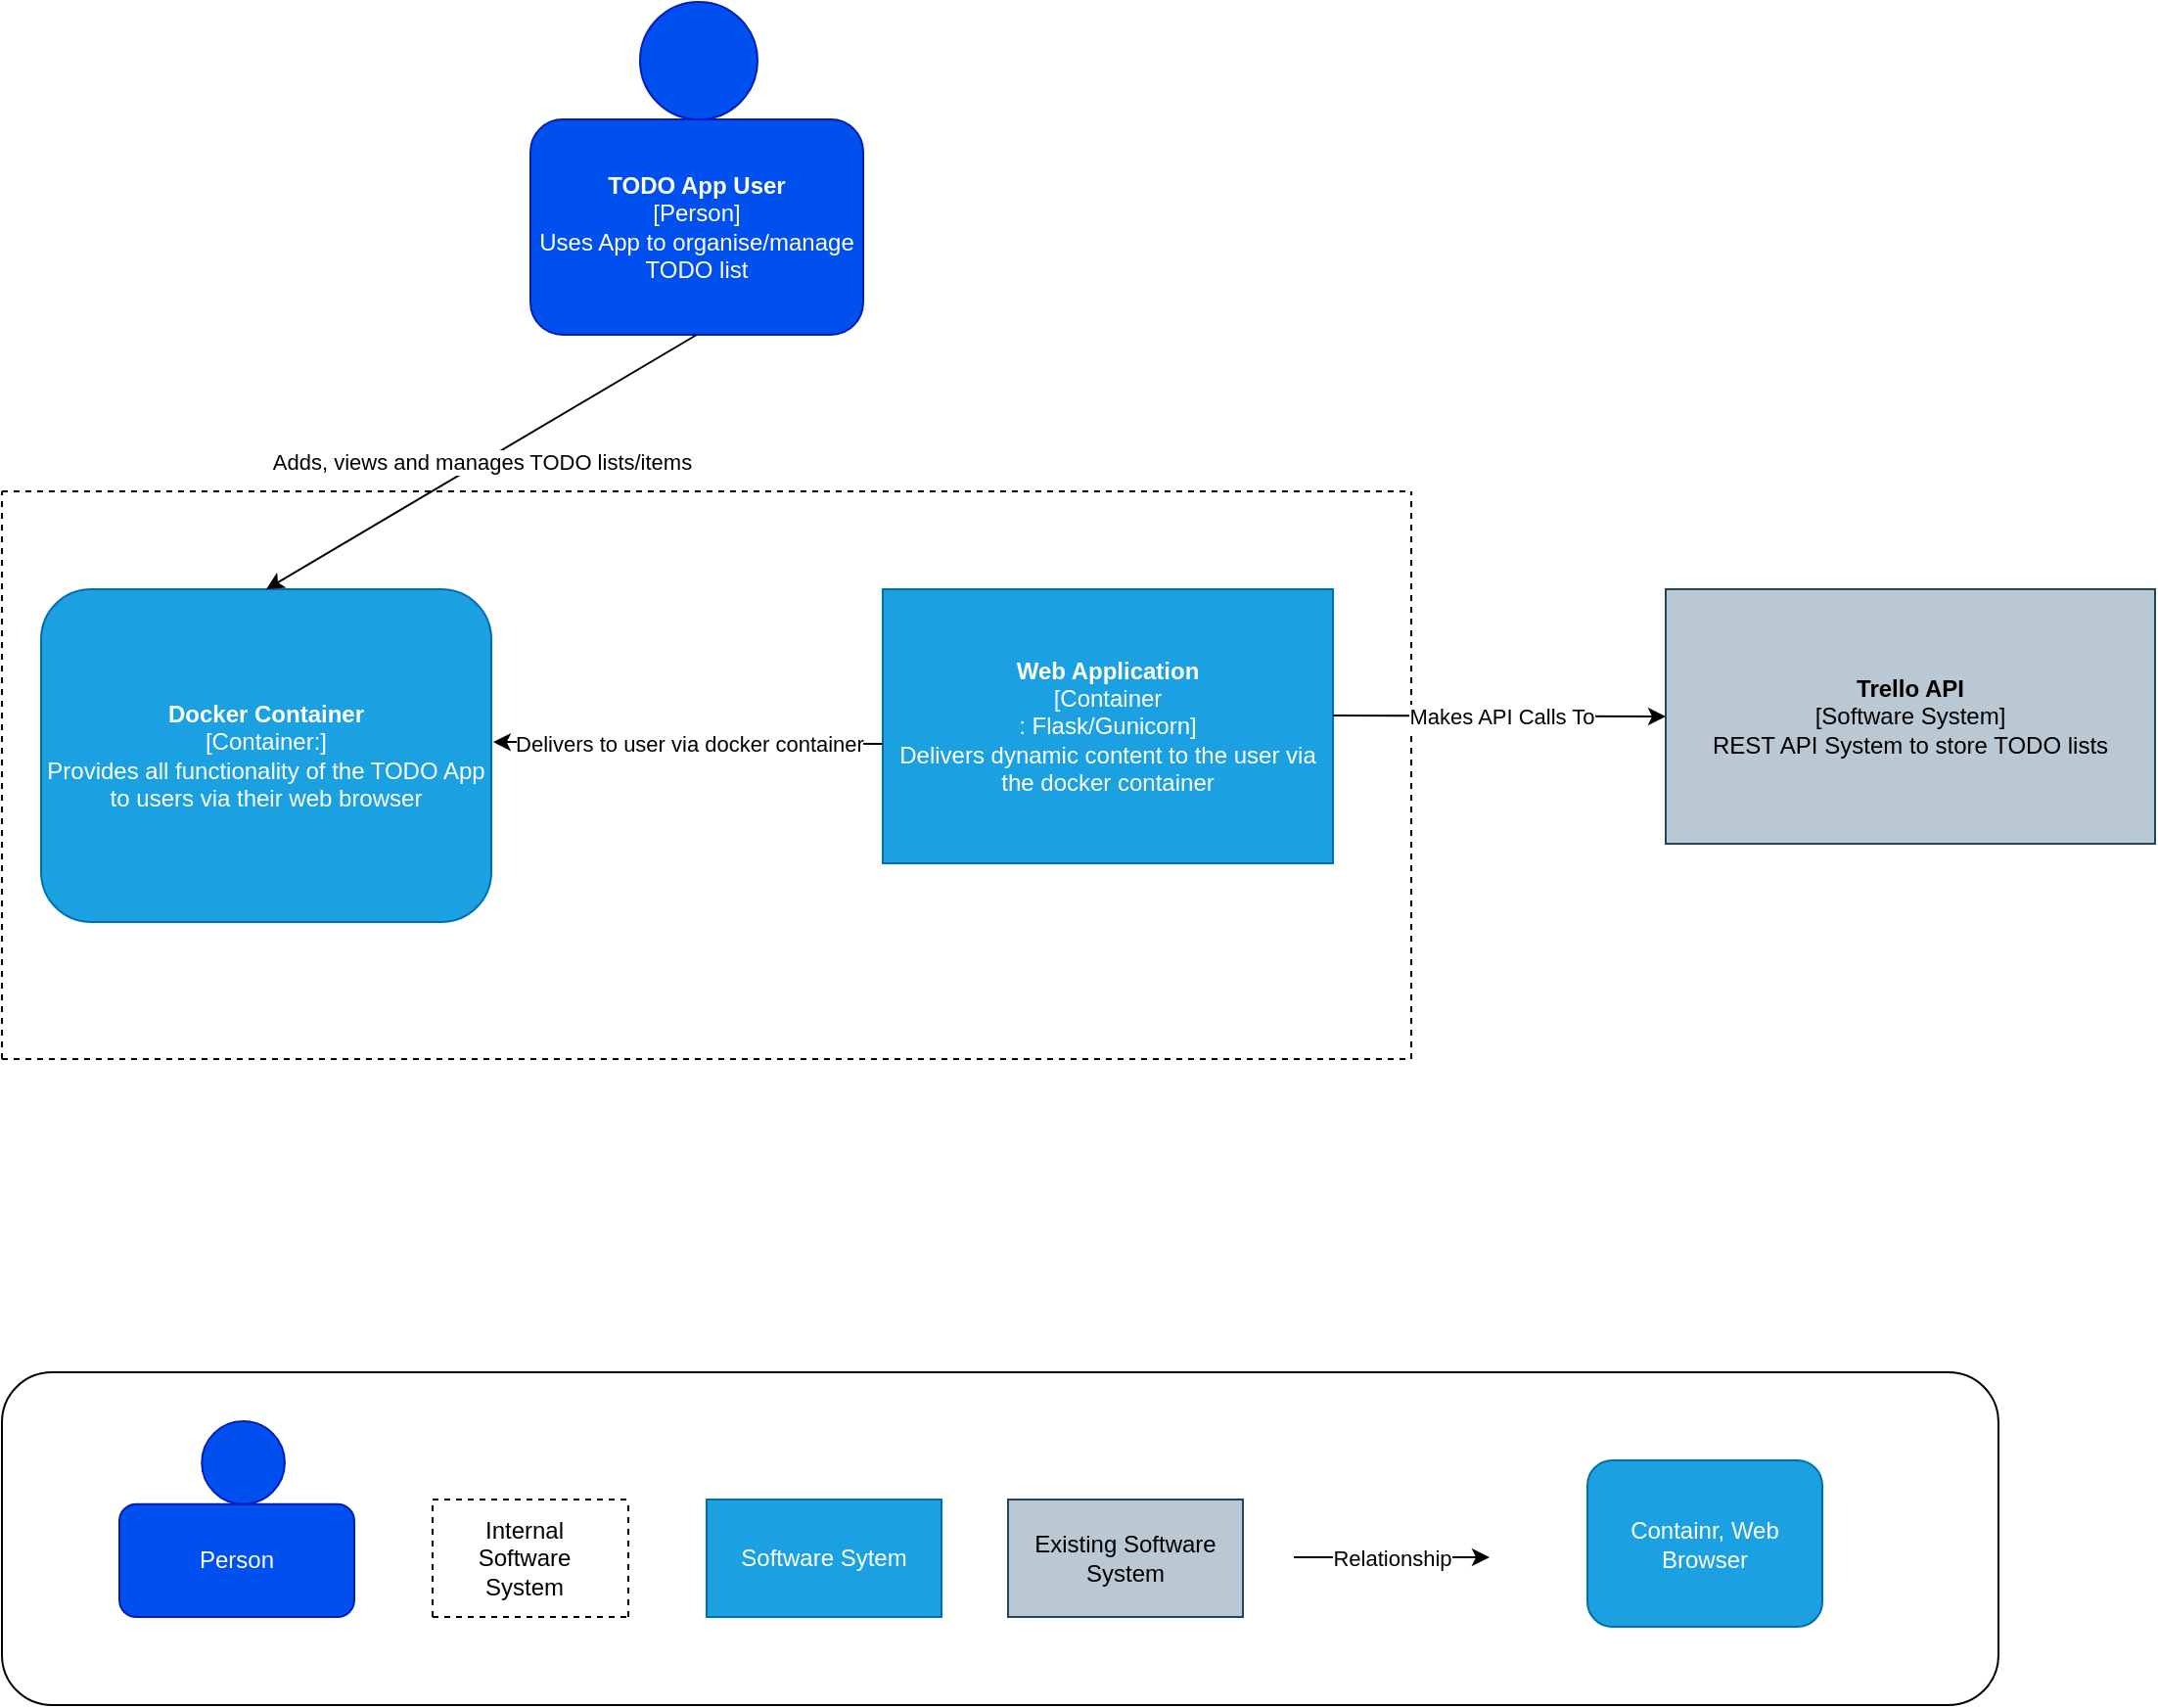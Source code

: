 <mxfile pages="2">
    <diagram id="dkHNdPPTWpZXWv9aXYBQ" name="Page-1">
        <mxGraphModel dx="1469" dy="313" grid="1" gridSize="10" guides="1" tooltips="1" connect="1" arrows="1" fold="1" page="1" pageScale="1" pageWidth="827" pageHeight="1169" math="0" shadow="0">
            <root>
                <mxCell id="0"/>
                <mxCell id="1" parent="0"/>
                <mxCell id="4cQ14AEPKGNcAOL0g5Nu-1" value="" style="group" parent="1" vertex="1" connectable="0">
                    <mxGeometry x="-290" y="20" width="170" height="170" as="geometry"/>
                </mxCell>
                <mxCell id="4cQ14AEPKGNcAOL0g5Nu-2" value="" style="ellipse;whiteSpace=wrap;html=1;aspect=fixed;fillColor=#0050ef;strokeColor=#001DBC;fontColor=#ffffff;" parent="4cQ14AEPKGNcAOL0g5Nu-1" vertex="1">
                    <mxGeometry x="56" width="60" height="60" as="geometry"/>
                </mxCell>
                <mxCell id="4cQ14AEPKGNcAOL0g5Nu-3" value="&lt;div&gt;&lt;b&gt;TODO App User&lt;/b&gt;&lt;br&gt;&lt;/div&gt;&lt;div&gt;[Person]&lt;/div&gt;&lt;div&gt;Uses App to organise/manage TODO list&lt;br&gt;&lt;/div&gt;" style="rounded=1;whiteSpace=wrap;html=1;fillColor=#0050ef;strokeColor=#001DBC;fontColor=#ffffff;" parent="4cQ14AEPKGNcAOL0g5Nu-1" vertex="1">
                    <mxGeometry y="60" width="170" height="110" as="geometry"/>
                </mxCell>
                <mxCell id="4cQ14AEPKGNcAOL0g5Nu-4" value="&lt;div&gt;&lt;b&gt;Web Application&lt;/b&gt;&lt;/div&gt;&lt;div&gt;[Container&lt;br&gt;&lt;/div&gt;&lt;div&gt;: Flask/Gunicorn]&lt;/div&gt;&lt;div&gt;Delivers dynamic content to the user via the docker container&lt;br&gt;&lt;/div&gt;" style="rounded=0;whiteSpace=wrap;html=1;fillColor=#1ba1e2;strokeColor=#006EAF;fontColor=#ffffff;" parent="1" vertex="1">
                    <mxGeometry x="-110" y="320" width="230" height="140" as="geometry"/>
                </mxCell>
                <mxCell id="4cQ14AEPKGNcAOL0g5Nu-6" value="&lt;div&gt;&lt;b&gt;Trello API&lt;/b&gt;&lt;/div&gt;&lt;div&gt;[Software System]&lt;/div&gt;&lt;div&gt;REST API System to store TODO lists&lt;br&gt;&lt;/div&gt;" style="rounded=0;whiteSpace=wrap;html=1;fillColor=#bac8d3;strokeColor=#23445d;" parent="1" vertex="1">
                    <mxGeometry x="290" y="320" width="250" height="130" as="geometry"/>
                </mxCell>
                <mxCell id="4cQ14AEPKGNcAOL0g5Nu-9" value="&lt;div&gt;&lt;b&gt;Docker Container&lt;/b&gt;&lt;/div&gt;&lt;div&gt;[Container:]&lt;/div&gt;&lt;div&gt;Provides all functionality of the TODO App to users via their web browser&lt;br&gt;&lt;/div&gt;" style="rounded=1;whiteSpace=wrap;html=1;fillColor=#1ba1e2;strokeColor=#006EAF;fontColor=#ffffff;" parent="1" vertex="1">
                    <mxGeometry x="-540" y="320" width="230" height="170" as="geometry"/>
                </mxCell>
                <mxCell id="4cQ14AEPKGNcAOL0g5Nu-13" value="" style="endArrow=none;dashed=1;html=1;" parent="1" edge="1">
                    <mxGeometry width="50" height="50" relative="1" as="geometry">
                        <mxPoint x="-560" y="270" as="sourcePoint"/>
                        <mxPoint x="160" y="270" as="targetPoint"/>
                    </mxGeometry>
                </mxCell>
                <mxCell id="4cQ14AEPKGNcAOL0g5Nu-14" value="" style="endArrow=none;dashed=1;html=1;" parent="1" edge="1">
                    <mxGeometry width="50" height="50" relative="1" as="geometry">
                        <mxPoint x="-560" y="560" as="sourcePoint"/>
                        <mxPoint x="160" y="560" as="targetPoint"/>
                    </mxGeometry>
                </mxCell>
                <mxCell id="4cQ14AEPKGNcAOL0g5Nu-15" value="" style="endArrow=none;dashed=1;html=1;" parent="1" edge="1">
                    <mxGeometry width="50" height="50" relative="1" as="geometry">
                        <mxPoint x="-560" y="560" as="sourcePoint"/>
                        <mxPoint x="-560" y="270" as="targetPoint"/>
                    </mxGeometry>
                </mxCell>
                <mxCell id="4cQ14AEPKGNcAOL0g5Nu-16" value="" style="endArrow=none;dashed=1;html=1;" parent="1" edge="1">
                    <mxGeometry width="50" height="50" relative="1" as="geometry">
                        <mxPoint x="160" y="560" as="sourcePoint"/>
                        <mxPoint x="160" y="270" as="targetPoint"/>
                    </mxGeometry>
                </mxCell>
                <mxCell id="4cQ14AEPKGNcAOL0g5Nu-17" value="" style="endArrow=classic;html=1;entryX=0;entryY=0.5;entryDx=0;entryDy=0;" parent="1" target="4cQ14AEPKGNcAOL0g5Nu-6" edge="1">
                    <mxGeometry relative="1" as="geometry">
                        <mxPoint x="120" y="384.5" as="sourcePoint"/>
                        <mxPoint x="220" y="384.5" as="targetPoint"/>
                    </mxGeometry>
                </mxCell>
                <mxCell id="4cQ14AEPKGNcAOL0g5Nu-18" value="Makes API Calls To" style="edgeLabel;resizable=0;html=1;align=center;verticalAlign=middle;" parent="4cQ14AEPKGNcAOL0g5Nu-17" connectable="0" vertex="1">
                    <mxGeometry relative="1" as="geometry">
                        <mxPoint x="1" as="offset"/>
                    </mxGeometry>
                </mxCell>
                <mxCell id="4cQ14AEPKGNcAOL0g5Nu-38" value="" style="endArrow=classic;html=1;exitX=0;exitY=0.564;exitDx=0;exitDy=0;exitPerimeter=0;entryX=1.004;entryY=0.459;entryDx=0;entryDy=0;entryPerimeter=0;" parent="1" source="4cQ14AEPKGNcAOL0g5Nu-4" target="4cQ14AEPKGNcAOL0g5Nu-9" edge="1">
                    <mxGeometry relative="1" as="geometry">
                        <mxPoint x="-150" y="400" as="sourcePoint"/>
                        <mxPoint x="-270" y="398" as="targetPoint"/>
                    </mxGeometry>
                </mxCell>
                <mxCell id="4cQ14AEPKGNcAOL0g5Nu-39" value="Delivers to user via docker container" style="edgeLabel;resizable=0;html=1;align=center;verticalAlign=middle;" parent="4cQ14AEPKGNcAOL0g5Nu-38" connectable="0" vertex="1">
                    <mxGeometry relative="1" as="geometry">
                        <mxPoint as="offset"/>
                    </mxGeometry>
                </mxCell>
                <mxCell id="4cQ14AEPKGNcAOL0g5Nu-24" value="" style="rounded=1;whiteSpace=wrap;html=1;" parent="1" vertex="1">
                    <mxGeometry x="-560" y="720" width="1020" height="170" as="geometry"/>
                </mxCell>
                <mxCell id="4cQ14AEPKGNcAOL0g5Nu-25" value="" style="group" parent="1" vertex="1" connectable="0">
                    <mxGeometry x="-500" y="745" width="140" height="120" as="geometry"/>
                </mxCell>
                <mxCell id="4cQ14AEPKGNcAOL0g5Nu-26" value="" style="ellipse;whiteSpace=wrap;html=1;aspect=fixed;fillColor=#0050ef;strokeColor=#001DBC;fontColor=#ffffff;" parent="4cQ14AEPKGNcAOL0g5Nu-25" vertex="1">
                    <mxGeometry x="42.118" width="42.353" height="42.353" as="geometry"/>
                </mxCell>
                <mxCell id="4cQ14AEPKGNcAOL0g5Nu-27" value="Person" style="rounded=1;whiteSpace=wrap;html=1;fillColor=#0050ef;strokeColor=#001DBC;fontColor=#ffffff;" parent="4cQ14AEPKGNcAOL0g5Nu-25" vertex="1">
                    <mxGeometry y="42.35" width="120" height="57.65" as="geometry"/>
                </mxCell>
                <mxCell id="4cQ14AEPKGNcAOL0g5Nu-28" value="" style="group" parent="1" vertex="1" connectable="0">
                    <mxGeometry x="-340" y="785" width="100" height="60" as="geometry"/>
                </mxCell>
                <mxCell id="4cQ14AEPKGNcAOL0g5Nu-29" value="" style="endArrow=none;dashed=1;html=1;" parent="4cQ14AEPKGNcAOL0g5Nu-28" edge="1">
                    <mxGeometry width="50" height="50" relative="1" as="geometry">
                        <mxPoint as="sourcePoint"/>
                        <mxPoint x="100" as="targetPoint"/>
                        <Array as="points">
                            <mxPoint/>
                        </Array>
                    </mxGeometry>
                </mxCell>
                <mxCell id="4cQ14AEPKGNcAOL0g5Nu-30" value="" style="endArrow=none;dashed=1;html=1;" parent="4cQ14AEPKGNcAOL0g5Nu-28" edge="1">
                    <mxGeometry width="50" height="50" relative="1" as="geometry">
                        <mxPoint x="100" y="60" as="sourcePoint"/>
                        <mxPoint x="100" as="targetPoint"/>
                        <Array as="points"/>
                    </mxGeometry>
                </mxCell>
                <mxCell id="4cQ14AEPKGNcAOL0g5Nu-31" value="" style="endArrow=none;dashed=1;html=1;" parent="4cQ14AEPKGNcAOL0g5Nu-28" edge="1">
                    <mxGeometry width="50" height="50" relative="1" as="geometry">
                        <mxPoint y="60" as="sourcePoint"/>
                        <mxPoint x="100" y="60" as="targetPoint"/>
                        <Array as="points">
                            <mxPoint y="60"/>
                        </Array>
                    </mxGeometry>
                </mxCell>
                <mxCell id="4cQ14AEPKGNcAOL0g5Nu-32" value="" style="endArrow=none;dashed=1;html=1;" parent="4cQ14AEPKGNcAOL0g5Nu-28" edge="1">
                    <mxGeometry width="50" height="50" relative="1" as="geometry">
                        <mxPoint y="60" as="sourcePoint"/>
                        <mxPoint as="targetPoint"/>
                        <Array as="points"/>
                    </mxGeometry>
                </mxCell>
                <mxCell id="4cQ14AEPKGNcAOL0g5Nu-33" value="Software Sytem" style="rounded=0;whiteSpace=wrap;html=1;fillColor=#1ba1e2;strokeColor=#006EAF;fontColor=#ffffff;" parent="1" vertex="1">
                    <mxGeometry x="-200" y="785" width="120" height="60" as="geometry"/>
                </mxCell>
                <mxCell id="4cQ14AEPKGNcAOL0g5Nu-34" value="Existing Software System" style="rounded=0;whiteSpace=wrap;html=1;fillColor=#bac8d3;strokeColor=#23445d;" parent="1" vertex="1">
                    <mxGeometry x="-46" y="785" width="120" height="60" as="geometry"/>
                </mxCell>
                <mxCell id="4cQ14AEPKGNcAOL0g5Nu-35" value="" style="endArrow=classic;html=1;" parent="1" edge="1">
                    <mxGeometry x="-516" y="720" as="geometry">
                        <mxPoint x="100" y="814.5" as="sourcePoint"/>
                        <mxPoint x="200" y="814.5" as="targetPoint"/>
                    </mxGeometry>
                </mxCell>
                <mxCell id="4cQ14AEPKGNcAOL0g5Nu-36" value="Relationship" style="edgeLabel;resizable=0;html=1;align=center;verticalAlign=middle;" parent="4cQ14AEPKGNcAOL0g5Nu-35" connectable="0" vertex="1">
                    <mxGeometry relative="1" as="geometry"/>
                </mxCell>
                <mxCell id="4cQ14AEPKGNcAOL0g5Nu-37" value="Internal Software System" style="text;html=1;strokeColor=none;fillColor=none;align=center;verticalAlign=middle;whiteSpace=wrap;rounded=0;" parent="1" vertex="1">
                    <mxGeometry x="-313" y="805" width="40" height="20" as="geometry"/>
                </mxCell>
                <mxCell id="4cQ14AEPKGNcAOL0g5Nu-40" value="Containr, Web Browser" style="rounded=1;whiteSpace=wrap;html=1;fillColor=#1ba1e2;strokeColor=#006EAF;fontColor=#ffffff;" parent="1" vertex="1">
                    <mxGeometry x="250" y="765" width="120" height="85" as="geometry"/>
                </mxCell>
                <mxCell id="4cQ14AEPKGNcAOL0g5Nu-41" value="" style="endArrow=classic;html=1;exitX=0.5;exitY=1;exitDx=0;exitDy=0;entryX=0.5;entryY=0;entryDx=0;entryDy=0;" parent="1" source="4cQ14AEPKGNcAOL0g5Nu-3" target="4cQ14AEPKGNcAOL0g5Nu-9" edge="1">
                    <mxGeometry relative="1" as="geometry">
                        <mxPoint x="-230" y="240" as="sourcePoint"/>
                        <mxPoint x="-130" y="240" as="targetPoint"/>
                    </mxGeometry>
                </mxCell>
                <mxCell id="4cQ14AEPKGNcAOL0g5Nu-42" value="Adds, views and manages TODO lists/items" style="edgeLabel;resizable=0;html=1;align=center;verticalAlign=middle;" parent="4cQ14AEPKGNcAOL0g5Nu-41" connectable="0" vertex="1">
                    <mxGeometry relative="1" as="geometry"/>
                </mxCell>
            </root>
        </mxGraphModel>
    </diagram>
    <diagram id="AbyTnb3ERhHMn_pa4dGo" name="Page-2">
        <mxGraphModel dx="1469" dy="313" grid="1" gridSize="10" guides="1" tooltips="1" connect="1" arrows="1" fold="1" page="1" pageScale="1" pageWidth="827" pageHeight="1169" math="0" shadow="0">
            <root>
                <mxCell id="pgOKWbctN6__go5a5KIf-0"/>
                <mxCell id="pgOKWbctN6__go5a5KIf-1" parent="pgOKWbctN6__go5a5KIf-0"/>
                <mxCell id="O82plFW92IaLs6hFWdGC-0" value="&lt;div&gt;&lt;b&gt;Single Page Application&lt;/b&gt;&lt;/div&gt;&lt;div&gt;[Container:]&lt;/div&gt;&lt;div&gt;Provides all functionality of the TODO App to users via their web browser&lt;br&gt;&lt;/div&gt;" style="rounded=1;whiteSpace=wrap;html=1;fillColor=#1ba1e2;strokeColor=#006EAF;fontColor=#ffffff;" parent="pgOKWbctN6__go5a5KIf-1" vertex="1">
                    <mxGeometry x="-760" y="30" width="200" height="150" as="geometry"/>
                </mxCell>
                <mxCell id="O82plFW92IaLs6hFWdGC-1" value="&lt;div&gt;&lt;b&gt;TODO List Controller&lt;/b&gt;&lt;/div&gt;&lt;div&gt;[Component: Flask/Gunicorn]&lt;/div&gt;&lt;div&gt;Provides users with their list of TODO items&lt;br&gt;&lt;/div&gt;" style="rounded=0;whiteSpace=wrap;html=1;fillColor=#b1ddf0;strokeColor=#10739e;" parent="pgOKWbctN6__go5a5KIf-1" vertex="1">
                    <mxGeometry x="-760" y="270" width="220" height="120" as="geometry"/>
                </mxCell>
                <mxCell id="O82plFW92IaLs6hFWdGC-2" value="&lt;div&gt;&lt;b&gt;Trello API Controller&lt;/b&gt;&lt;/div&gt;&lt;div&gt;[Component: Python]&lt;/div&gt;&lt;div&gt;Sends and receives TODO lists to/from Trello API&lt;br&gt;&lt;/div&gt;" style="rounded=0;whiteSpace=wrap;html=1;fillColor=#b1ddf0;strokeColor=#10739e;" parent="pgOKWbctN6__go5a5KIf-1" vertex="1">
                    <mxGeometry x="-450" y="270" width="220" height="120" as="geometry"/>
                </mxCell>
                <mxCell id="2CTs9u-8DciM8nVV44fE-0" value="&lt;div&gt;&lt;b&gt;Trello API&lt;/b&gt;&lt;/div&gt;&lt;div&gt;[Software System]&lt;/div&gt;&lt;div&gt;REST API System to store TODO lists&lt;br&gt;&lt;/div&gt;" style="rounded=0;whiteSpace=wrap;html=1;fillColor=#bac8d3;strokeColor=#23445d;" parent="pgOKWbctN6__go5a5KIf-1" vertex="1">
                    <mxGeometry x="-90" y="260" width="250" height="130" as="geometry"/>
                </mxCell>
                <mxCell id="2CTs9u-8DciM8nVV44fE-1" value="" style="endArrow=classic;html=1;entryX=0;entryY=0.5;entryDx=0;entryDy=0;exitX=1.005;exitY=0.45;exitDx=0;exitDy=0;exitPerimeter=0;" parent="pgOKWbctN6__go5a5KIf-1" source="O82plFW92IaLs6hFWdGC-2" target="2CTs9u-8DciM8nVV44fE-0" edge="1">
                    <mxGeometry relative="1" as="geometry">
                        <mxPoint x="-200" y="325" as="sourcePoint"/>
                        <mxPoint x="-140" y="324.5" as="targetPoint"/>
                    </mxGeometry>
                </mxCell>
                <mxCell id="2CTs9u-8DciM8nVV44fE-2" value="Makes API Calls to&lt;br&gt;[&lt;font style=&quot;font-size: 10px&quot;&gt;JSON/HTTPS&lt;/font&gt;]" style="edgeLabel;resizable=0;html=1;align=center;verticalAlign=middle;" parent="2CTs9u-8DciM8nVV44fE-1" connectable="0" vertex="1">
                    <mxGeometry relative="1" as="geometry">
                        <mxPoint as="offset"/>
                    </mxGeometry>
                </mxCell>
                <mxCell id="2CTs9u-8DciM8nVV44fE-3" value="" style="endArrow=classic;html=1;exitX=0.5;exitY=1;exitDx=0;exitDy=0;entryX=0.459;entryY=0.008;entryDx=0;entryDy=0;entryPerimeter=0;" parent="pgOKWbctN6__go5a5KIf-1" source="O82plFW92IaLs6hFWdGC-0" target="O82plFW92IaLs6hFWdGC-1" edge="1">
                    <mxGeometry relative="1" as="geometry">
                        <mxPoint x="-660.5" y="200" as="sourcePoint"/>
                        <mxPoint x="-660.5" y="260" as="targetPoint"/>
                    </mxGeometry>
                </mxCell>
                <mxCell id="2CTs9u-8DciM8nVV44fE-4" value="Makes HTTP Calls to" style="edgeLabel;resizable=0;html=1;align=center;verticalAlign=middle;" parent="2CTs9u-8DciM8nVV44fE-3" connectable="0" vertex="1">
                    <mxGeometry relative="1" as="geometry"/>
                </mxCell>
                <mxCell id="2CTs9u-8DciM8nVV44fE-5" value="" style="endArrow=classic;html=1;exitX=1;exitY=0.5;exitDx=0;exitDy=0;" parent="pgOKWbctN6__go5a5KIf-1" source="O82plFW92IaLs6hFWdGC-1" edge="1">
                    <mxGeometry relative="1" as="geometry">
                        <mxPoint x="-520" y="329.5" as="sourcePoint"/>
                        <mxPoint x="-450" y="330" as="targetPoint"/>
                    </mxGeometry>
                </mxCell>
                <mxCell id="2CTs9u-8DciM8nVV44fE-6" value="Uses" style="edgeLabel;resizable=0;html=1;align=center;verticalAlign=middle;" parent="2CTs9u-8DciM8nVV44fE-5" connectable="0" vertex="1">
                    <mxGeometry relative="1" as="geometry"/>
                </mxCell>
                <mxCell id="2CTs9u-8DciM8nVV44fE-7" value="" style="endArrow=none;dashed=1;html=1;" parent="pgOKWbctN6__go5a5KIf-1" edge="1">
                    <mxGeometry width="50" height="50" relative="1" as="geometry">
                        <mxPoint x="-800" y="240" as="sourcePoint"/>
                        <mxPoint x="-200" y="240" as="targetPoint"/>
                    </mxGeometry>
                </mxCell>
                <mxCell id="2CTs9u-8DciM8nVV44fE-8" value="" style="endArrow=none;dashed=1;html=1;" parent="pgOKWbctN6__go5a5KIf-1" edge="1">
                    <mxGeometry width="50" height="50" relative="1" as="geometry">
                        <mxPoint x="-800" y="480" as="sourcePoint"/>
                        <mxPoint x="-800" y="240" as="targetPoint"/>
                    </mxGeometry>
                </mxCell>
                <mxCell id="2CTs9u-8DciM8nVV44fE-9" value="" style="endArrow=none;dashed=1;html=1;" parent="pgOKWbctN6__go5a5KIf-1" edge="1">
                    <mxGeometry width="50" height="50" relative="1" as="geometry">
                        <mxPoint x="-200" y="480" as="sourcePoint"/>
                        <mxPoint x="-200" y="240" as="targetPoint"/>
                    </mxGeometry>
                </mxCell>
                <mxCell id="2CTs9u-8DciM8nVV44fE-10" value="" style="endArrow=none;dashed=1;html=1;" parent="pgOKWbctN6__go5a5KIf-1" edge="1">
                    <mxGeometry width="50" height="50" relative="1" as="geometry">
                        <mxPoint x="-800" y="480" as="sourcePoint"/>
                        <mxPoint x="-200" y="480" as="targetPoint"/>
                    </mxGeometry>
                </mxCell>
                <mxCell id="NpSiB4US3QMShvBUDVzg-0" value="" style="rounded=1;whiteSpace=wrap;html=1;" parent="pgOKWbctN6__go5a5KIf-1" vertex="1">
                    <mxGeometry x="-790" y="720" width="870" height="170" as="geometry"/>
                </mxCell>
                <mxCell id="NpSiB4US3QMShvBUDVzg-4" value="" style="group" parent="pgOKWbctN6__go5a5KIf-1" vertex="1" connectable="0">
                    <mxGeometry x="-733" y="785" width="100" height="60" as="geometry"/>
                </mxCell>
                <mxCell id="NpSiB4US3QMShvBUDVzg-5" value="" style="endArrow=none;dashed=1;html=1;" parent="NpSiB4US3QMShvBUDVzg-4" edge="1">
                    <mxGeometry width="50" height="50" relative="1" as="geometry">
                        <mxPoint as="sourcePoint"/>
                        <mxPoint x="100" as="targetPoint"/>
                        <Array as="points">
                            <mxPoint/>
                        </Array>
                    </mxGeometry>
                </mxCell>
                <mxCell id="NpSiB4US3QMShvBUDVzg-6" value="" style="endArrow=none;dashed=1;html=1;" parent="NpSiB4US3QMShvBUDVzg-4" edge="1">
                    <mxGeometry width="50" height="50" relative="1" as="geometry">
                        <mxPoint x="100" y="60" as="sourcePoint"/>
                        <mxPoint x="100" as="targetPoint"/>
                        <Array as="points"/>
                    </mxGeometry>
                </mxCell>
                <mxCell id="NpSiB4US3QMShvBUDVzg-7" value="" style="endArrow=none;dashed=1;html=1;" parent="NpSiB4US3QMShvBUDVzg-4" edge="1">
                    <mxGeometry width="50" height="50" relative="1" as="geometry">
                        <mxPoint y="60" as="sourcePoint"/>
                        <mxPoint x="100" y="60" as="targetPoint"/>
                        <Array as="points">
                            <mxPoint y="60"/>
                        </Array>
                    </mxGeometry>
                </mxCell>
                <mxCell id="NpSiB4US3QMShvBUDVzg-8" value="" style="endArrow=none;dashed=1;html=1;" parent="NpSiB4US3QMShvBUDVzg-4" edge="1">
                    <mxGeometry width="50" height="50" relative="1" as="geometry">
                        <mxPoint y="60" as="sourcePoint"/>
                        <mxPoint as="targetPoint"/>
                        <Array as="points"/>
                    </mxGeometry>
                </mxCell>
                <mxCell id="NpSiB4US3QMShvBUDVzg-9" value="Component" style="rounded=0;whiteSpace=wrap;html=1;fillColor=#b1ddf0;strokeColor=#10739e;" parent="pgOKWbctN6__go5a5KIf-1" vertex="1">
                    <mxGeometry x="-593" y="785" width="120" height="60" as="geometry"/>
                </mxCell>
                <mxCell id="NpSiB4US3QMShvBUDVzg-10" value="Existing Software System" style="rounded=0;whiteSpace=wrap;html=1;fillColor=#bac8d3;strokeColor=#23445d;" parent="pgOKWbctN6__go5a5KIf-1" vertex="1">
                    <mxGeometry x="-439" y="785" width="120" height="60" as="geometry"/>
                </mxCell>
                <mxCell id="NpSiB4US3QMShvBUDVzg-12" value="Internal Software System" style="text;html=1;strokeColor=none;fillColor=none;align=center;verticalAlign=middle;whiteSpace=wrap;rounded=0;" parent="pgOKWbctN6__go5a5KIf-1" vertex="1">
                    <mxGeometry x="-706" y="805" width="40" height="20" as="geometry"/>
                </mxCell>
                <mxCell id="NpSiB4US3QMShvBUDVzg-13" value="Containr, Web Browser" style="rounded=1;whiteSpace=wrap;html=1;fillColor=#1ba1e2;strokeColor=#006EAF;fontColor=#ffffff;" parent="pgOKWbctN6__go5a5KIf-1" vertex="1">
                    <mxGeometry x="-143" y="765" width="120" height="85" as="geometry"/>
                </mxCell>
                <mxCell id="eaE_WYRPWTfzyrHME4ff-0" value="" style="endArrow=classic;html=1;" parent="pgOKWbctN6__go5a5KIf-1" edge="1">
                    <mxGeometry x="-889" y="720" as="geometry">
                        <mxPoint x="-273" y="814.5" as="sourcePoint"/>
                        <mxPoint x="-173" y="814.5" as="targetPoint"/>
                    </mxGeometry>
                </mxCell>
                <mxCell id="eaE_WYRPWTfzyrHME4ff-1" value="Relationship" style="edgeLabel;resizable=0;html=1;align=center;verticalAlign=middle;" parent="eaE_WYRPWTfzyrHME4ff-0" connectable="0" vertex="1">
                    <mxGeometry relative="1" as="geometry"/>
                </mxCell>
            </root>
        </mxGraphModel>
    </diagram>
</mxfile>